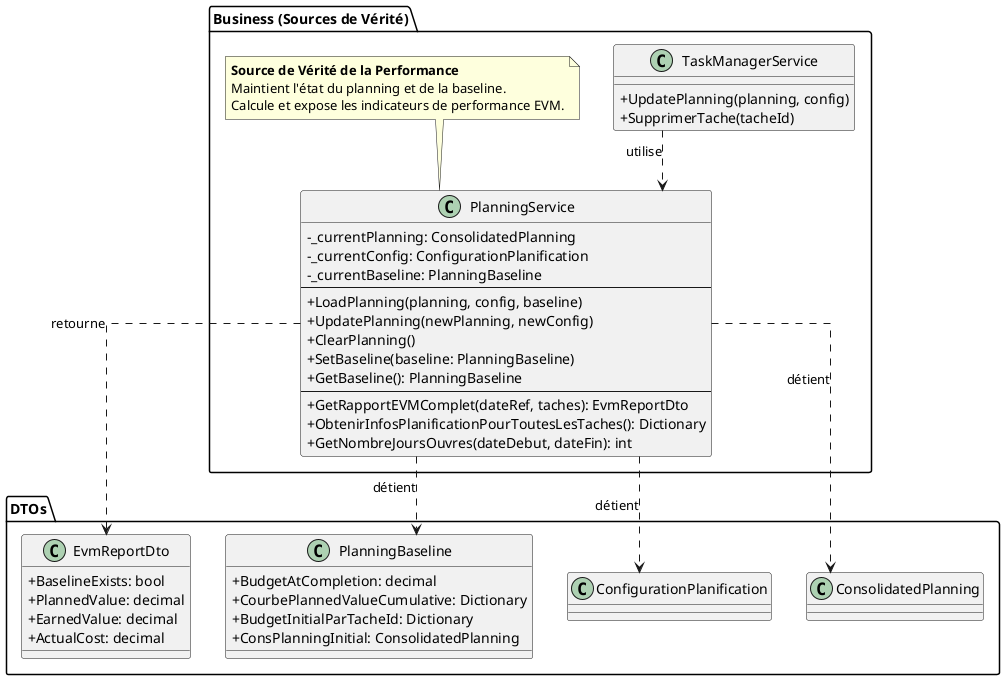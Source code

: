@startuml
' --- Configuration ---
skinparam linetype ortho
skinparam classAttributeIconSize 0
package "DTOs" {
class ConsolidatedPlanning
class ConfigurationPlanification
class PlanningBaseline {
+ BudgetAtCompletion: decimal
+ CourbePlannedValueCumulative: Dictionary
+ BudgetInitialParTacheId: Dictionary
+ ConsPlanningInitial: ConsolidatedPlanning
}
class EvmReportDto {
+ BaselineExists: bool
+ PlannedValue: decimal
+ EarnedValue: decimal
+ ActualCost: decimal
}
}
package "Business (Sources de Vérité)" {
class PlanningService {
' --- Champs Privés ---
- _currentPlanning: ConsolidatedPlanning
- _currentConfig: ConfigurationPlanification
- _currentBaseline: PlanningBaseline
--
' --- Méthodes de Gestion de l'État ---
+ LoadPlanning(planning, config, baseline)
+ UpdatePlanning(newPlanning, newConfig)
+ ClearPlanning()
+ SetBaseline(baseline: PlanningBaseline)
+ GetBaseline(): PlanningBaseline
--
' --- Méthodes d'Analyse ---
+ GetRapportEVMComplet(dateRef, taches): EvmReportDto
+ ObtenirInfosPlanificationPourToutesLesTaches(): Dictionary
+ GetNombreJoursOuvres(dateDebut, dateFin): int
}
'TaskManagerService update planning when task is deleted or receive mass update from Planificator
class TaskManagerService {
    + UpdatePlanning(planning, config)
    + SupprimerTache(tacheId)
}
' --- Relations ---
TaskManagerService ..> PlanningService : "utilise"
PlanningService ..> ConsolidatedPlanning : "détient"
PlanningService ..> ConfigurationPlanification : "détient"
PlanningService ..> PlanningBaseline : "détient"
PlanningService ..> EvmReportDto : "retourne"
note top of PlanningService
<b>Source de Vérité de la Performance</b>
Maintient l'état du planning et de la baseline.
Calcule et expose les indicateurs de performance EVM.
end note
@enduml